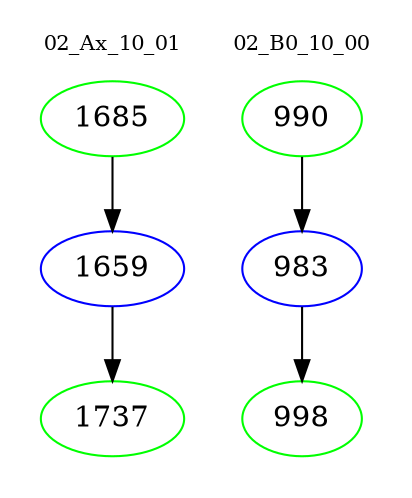 digraph{
subgraph cluster_0 {
color = white
label = "02_Ax_10_01";
fontsize=10;
T0_1685 [label="1685", color="green"]
T0_1685 -> T0_1659 [color="black"]
T0_1659 [label="1659", color="blue"]
T0_1659 -> T0_1737 [color="black"]
T0_1737 [label="1737", color="green"]
}
subgraph cluster_1 {
color = white
label = "02_B0_10_00";
fontsize=10;
T1_990 [label="990", color="green"]
T1_990 -> T1_983 [color="black"]
T1_983 [label="983", color="blue"]
T1_983 -> T1_998 [color="black"]
T1_998 [label="998", color="green"]
}
}
